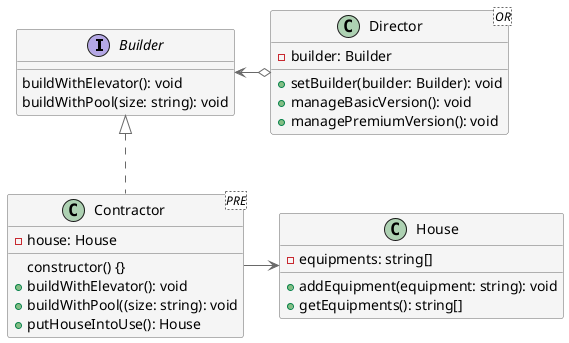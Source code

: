 @startuml

skinparam class {
  backgroundColor whitesmoke
  arrowColor dimgrey
  borderColor dimgrey
}

interface Builder {
  buildWithElevator(): void
  buildWithPool(size: string): void
}

class Director <OR> {
  - builder: Builder
  + setBuilder(builder: Builder): void
  + manageBasicVersion(): void
  + managePremiumVersion(): void
}

class Contractor <PRE> {
  - house: House
    constructor() {}
  + buildWithElevator(): void
  + buildWithPool((size: string): void
  + putHouseIntoUse(): House
}

class House {
  - equipments: string[]
  + addEquipment(equipment: string): void
  + getEquipments(): string[]
}

Builder <-o Director
Builder <|.. Contractor
Contractor -> House

@enduml

' Director class is optional
